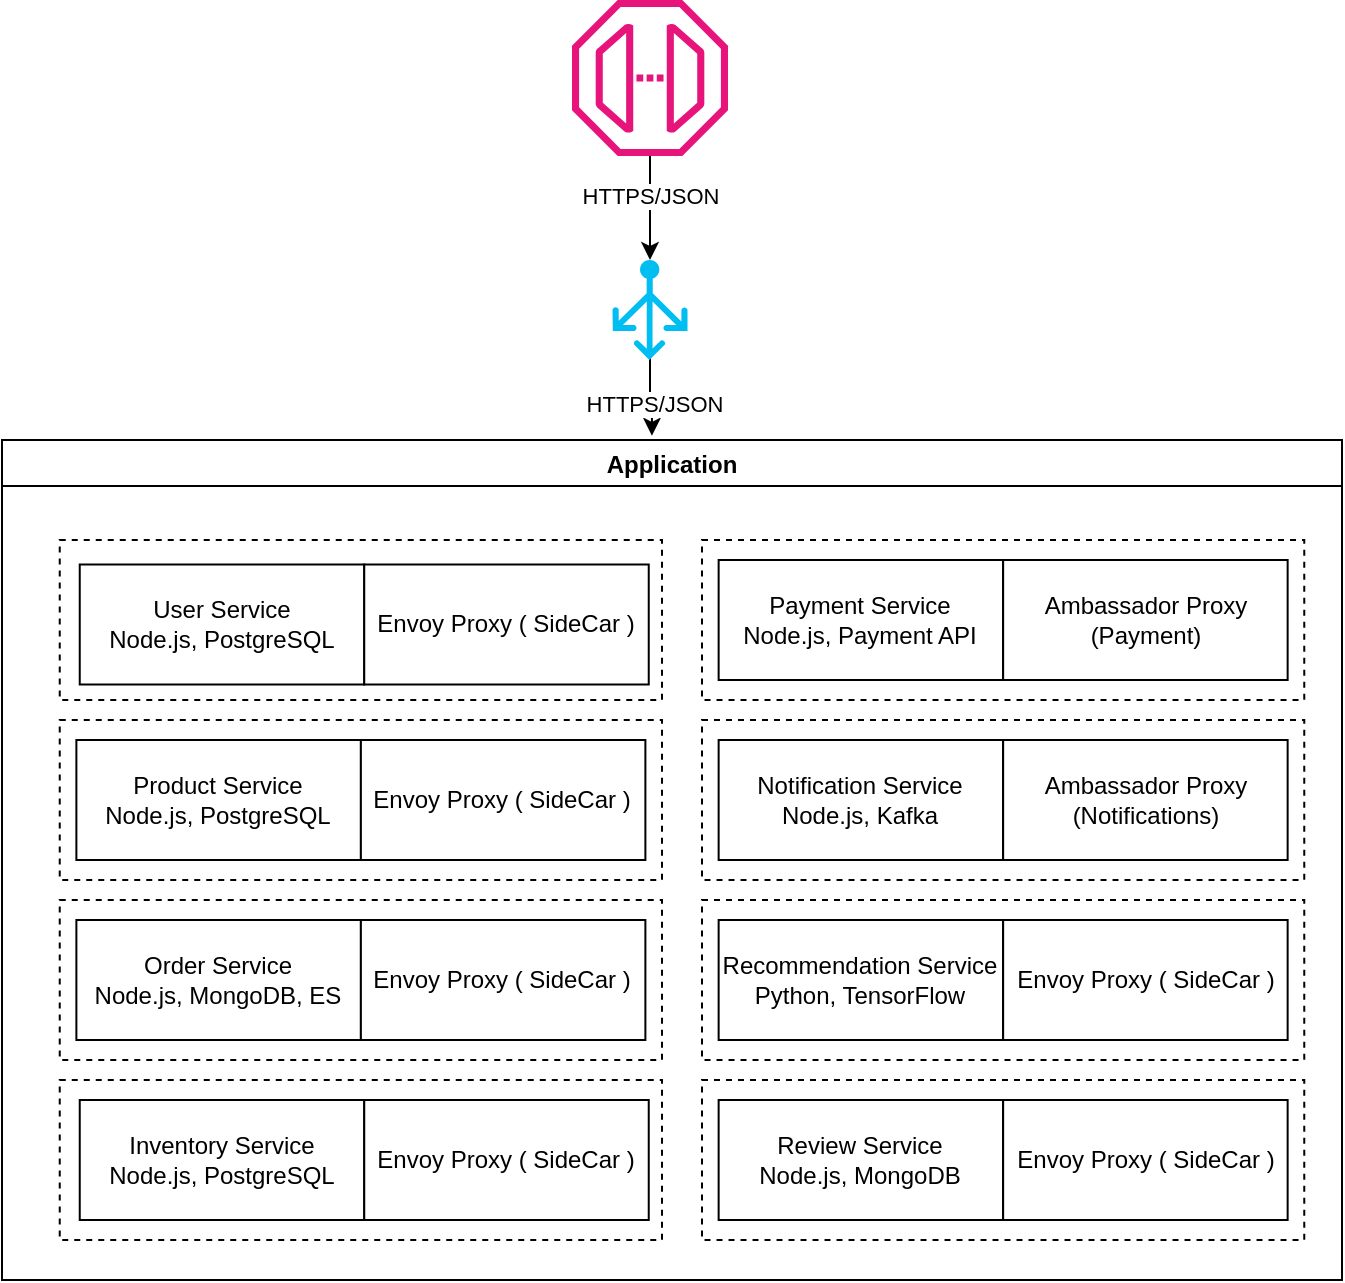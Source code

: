 <mxfile version="24.5.1" type="github">
  <diagram name="Page-1" id="xx8izs_Su21Y6AEkTrUi">
    <mxGraphModel dx="1380" dy="741" grid="1" gridSize="10" guides="1" tooltips="1" connect="1" arrows="1" fold="1" page="1" pageScale="1" pageWidth="827" pageHeight="1169" math="0" shadow="0">
      <root>
        <mxCell id="0" />
        <mxCell id="1" parent="0" />
        <mxCell id="2B0lfYPZLkByUdDWmVQW-3" value="" style="edgeStyle=orthogonalEdgeStyle;rounded=0;orthogonalLoop=1;jettySize=auto;html=1;entryX=0.5;entryY=0;entryDx=0;entryDy=0;entryPerimeter=0;" edge="1" parent="1" source="2B0lfYPZLkByUdDWmVQW-39" target="2B0lfYPZLkByUdDWmVQW-40">
          <mxGeometry relative="1" as="geometry">
            <mxPoint x="414.2" y="173" as="sourcePoint" />
            <mxPoint x="414.1" y="240" as="targetPoint" />
          </mxGeometry>
        </mxCell>
        <mxCell id="2B0lfYPZLkByUdDWmVQW-4" value="HTTPS/JSON" style="edgeLabel;html=1;align=center;verticalAlign=middle;resizable=0;points=[];" vertex="1" connectable="0" parent="2B0lfYPZLkByUdDWmVQW-3">
          <mxGeometry x="0.015" y="-4" relative="1" as="geometry">
            <mxPoint x="4" y="-7" as="offset" />
          </mxGeometry>
        </mxCell>
        <mxCell id="2B0lfYPZLkByUdDWmVQW-6" value="" style="edgeStyle=orthogonalEdgeStyle;rounded=0;orthogonalLoop=1;jettySize=auto;html=1;exitX=0.5;exitY=0.78;exitDx=0;exitDy=0;exitPerimeter=0;entryX=0.485;entryY=-0.005;entryDx=0;entryDy=0;entryPerimeter=0;" edge="1" parent="1" source="2B0lfYPZLkByUdDWmVQW-40" target="2B0lfYPZLkByUdDWmVQW-5">
          <mxGeometry relative="1" as="geometry">
            <mxPoint x="279.13" y="328.17" as="sourcePoint" />
            <mxPoint x="318.43" y="350" as="targetPoint" />
          </mxGeometry>
        </mxCell>
        <mxCell id="2B0lfYPZLkByUdDWmVQW-20" value="HTTPS/JSON" style="edgeLabel;html=1;align=center;verticalAlign=middle;resizable=0;points=[];" vertex="1" connectable="0" parent="2B0lfYPZLkByUdDWmVQW-6">
          <mxGeometry x="0.369" y="1" relative="1" as="geometry">
            <mxPoint as="offset" />
          </mxGeometry>
        </mxCell>
        <mxCell id="2B0lfYPZLkByUdDWmVQW-5" value="Application" style="swimlane;" vertex="1" parent="1">
          <mxGeometry x="90" y="350" width="670" height="420" as="geometry" />
        </mxCell>
        <mxCell id="2B0lfYPZLkByUdDWmVQW-55" value="" style="whiteSpace=wrap;html=1;dashed=1;" vertex="1" parent="2B0lfYPZLkByUdDWmVQW-5">
          <mxGeometry x="350" y="140" width="301.13" height="80" as="geometry" />
        </mxCell>
        <mxCell id="2B0lfYPZLkByUdDWmVQW-54" value="" style="whiteSpace=wrap;html=1;dashed=1;" vertex="1" parent="2B0lfYPZLkByUdDWmVQW-5">
          <mxGeometry x="350" y="50" width="301.13" height="80" as="geometry" />
        </mxCell>
        <mxCell id="2B0lfYPZLkByUdDWmVQW-53" value="" style="whiteSpace=wrap;html=1;dashed=1;" vertex="1" parent="2B0lfYPZLkByUdDWmVQW-5">
          <mxGeometry x="28.87" y="320" width="301.13" height="80" as="geometry" />
        </mxCell>
        <mxCell id="2B0lfYPZLkByUdDWmVQW-52" value="" style="whiteSpace=wrap;html=1;dashed=1;" vertex="1" parent="2B0lfYPZLkByUdDWmVQW-5">
          <mxGeometry x="28.87" y="230" width="301.13" height="80" as="geometry" />
        </mxCell>
        <mxCell id="2B0lfYPZLkByUdDWmVQW-51" value="" style="whiteSpace=wrap;html=1;dashed=1;" vertex="1" parent="2B0lfYPZLkByUdDWmVQW-5">
          <mxGeometry x="28.87" y="140" width="301.13" height="80" as="geometry" />
        </mxCell>
        <mxCell id="2B0lfYPZLkByUdDWmVQW-50" value="" style="whiteSpace=wrap;html=1;dashed=1;" vertex="1" parent="2B0lfYPZLkByUdDWmVQW-5">
          <mxGeometry x="28.87" y="50" width="301.13" height="80" as="geometry" />
        </mxCell>
        <mxCell id="2B0lfYPZLkByUdDWmVQW-8" value="User Service&lt;div&gt;Node.js, PostgreSQL&lt;/div&gt;" style="whiteSpace=wrap;html=1;" vertex="1" parent="2B0lfYPZLkByUdDWmVQW-5">
          <mxGeometry x="38.87" y="62.25" width="142.25" height="60" as="geometry" />
        </mxCell>
        <mxCell id="2B0lfYPZLkByUdDWmVQW-27" value="Payment Service&lt;div&gt;Node.js, Payment API&lt;/div&gt;" style="whiteSpace=wrap;html=1;" vertex="1" parent="2B0lfYPZLkByUdDWmVQW-5">
          <mxGeometry x="358.32" y="60" width="142.25" height="60" as="geometry" />
        </mxCell>
        <mxCell id="2B0lfYPZLkByUdDWmVQW-35" value="Notification Service&lt;div&gt;Node.js, Kafka&lt;/div&gt;" style="whiteSpace=wrap;html=1;" vertex="1" parent="2B0lfYPZLkByUdDWmVQW-5">
          <mxGeometry x="358.32" y="150" width="142.25" height="60" as="geometry" />
        </mxCell>
        <mxCell id="2B0lfYPZLkByUdDWmVQW-11" value="Inventory Service&lt;div&gt;Node.js, PostgreSQL&lt;/div&gt;" style="whiteSpace=wrap;html=1;" vertex="1" parent="2B0lfYPZLkByUdDWmVQW-5">
          <mxGeometry x="38.87" y="330" width="142.25" height="60" as="geometry" />
        </mxCell>
        <mxCell id="2B0lfYPZLkByUdDWmVQW-10" value="Order Service&lt;div&gt;Node.js, MongoDB, ES&lt;/div&gt;" style="whiteSpace=wrap;html=1;" vertex="1" parent="2B0lfYPZLkByUdDWmVQW-5">
          <mxGeometry x="37.19" y="240" width="142.25" height="60" as="geometry" />
        </mxCell>
        <mxCell id="2B0lfYPZLkByUdDWmVQW-9" value="Product Service&lt;div&gt;Node.js, PostgreSQL&lt;/div&gt;" style="whiteSpace=wrap;html=1;" vertex="1" parent="2B0lfYPZLkByUdDWmVQW-5">
          <mxGeometry x="37.19" y="150" width="142.25" height="60" as="geometry" />
        </mxCell>
        <mxCell id="2B0lfYPZLkByUdDWmVQW-12" value="Envoy Proxy ( SideCar )" style="whiteSpace=wrap;html=1;" vertex="1" parent="2B0lfYPZLkByUdDWmVQW-5">
          <mxGeometry x="181.12" y="62.25" width="142.25" height="60" as="geometry" />
        </mxCell>
        <mxCell id="2B0lfYPZLkByUdDWmVQW-47" value="Envoy Proxy ( SideCar )" style="whiteSpace=wrap;html=1;" vertex="1" parent="2B0lfYPZLkByUdDWmVQW-5">
          <mxGeometry x="179.44" y="150" width="142.25" height="60" as="geometry" />
        </mxCell>
        <mxCell id="2B0lfYPZLkByUdDWmVQW-48" value="Envoy Proxy ( SideCar )" style="whiteSpace=wrap;html=1;" vertex="1" parent="2B0lfYPZLkByUdDWmVQW-5">
          <mxGeometry x="179.44" y="240" width="142.25" height="60" as="geometry" />
        </mxCell>
        <mxCell id="2B0lfYPZLkByUdDWmVQW-49" value="Envoy Proxy ( SideCar )" style="whiteSpace=wrap;html=1;" vertex="1" parent="2B0lfYPZLkByUdDWmVQW-5">
          <mxGeometry x="181.12" y="330" width="142.25" height="60" as="geometry" />
        </mxCell>
        <mxCell id="2B0lfYPZLkByUdDWmVQW-32" value="Ambassador Proxy (Payment)" style="whiteSpace=wrap;html=1;" vertex="1" parent="2B0lfYPZLkByUdDWmVQW-5">
          <mxGeometry x="500.57" y="60" width="142.25" height="60" as="geometry" />
        </mxCell>
        <mxCell id="2B0lfYPZLkByUdDWmVQW-37" value="Ambassador Proxy (Notifications)" style="whiteSpace=wrap;html=1;" vertex="1" parent="2B0lfYPZLkByUdDWmVQW-5">
          <mxGeometry x="500.57" y="150" width="142.25" height="60" as="geometry" />
        </mxCell>
        <mxCell id="2B0lfYPZLkByUdDWmVQW-56" value="" style="whiteSpace=wrap;html=1;dashed=1;" vertex="1" parent="2B0lfYPZLkByUdDWmVQW-5">
          <mxGeometry x="350" y="320" width="301.13" height="80" as="geometry" />
        </mxCell>
        <mxCell id="2B0lfYPZLkByUdDWmVQW-57" value="" style="whiteSpace=wrap;html=1;dashed=1;" vertex="1" parent="2B0lfYPZLkByUdDWmVQW-5">
          <mxGeometry x="350" y="230" width="301.13" height="80" as="geometry" />
        </mxCell>
        <mxCell id="2B0lfYPZLkByUdDWmVQW-58" value="Recommendation Service&lt;div&gt;Python, TensorFlow&lt;/div&gt;" style="whiteSpace=wrap;html=1;" vertex="1" parent="2B0lfYPZLkByUdDWmVQW-5">
          <mxGeometry x="358.32" y="240" width="142.25" height="60" as="geometry" />
        </mxCell>
        <mxCell id="2B0lfYPZLkByUdDWmVQW-59" value="Review Service&lt;div&gt;Node.js, MongoDB&lt;/div&gt;" style="whiteSpace=wrap;html=1;" vertex="1" parent="2B0lfYPZLkByUdDWmVQW-5">
          <mxGeometry x="358.32" y="330" width="142.25" height="60" as="geometry" />
        </mxCell>
        <mxCell id="2B0lfYPZLkByUdDWmVQW-60" value="Envoy Proxy ( SideCar )" style="whiteSpace=wrap;html=1;" vertex="1" parent="2B0lfYPZLkByUdDWmVQW-5">
          <mxGeometry x="500.57" y="240" width="142.25" height="60" as="geometry" />
        </mxCell>
        <mxCell id="2B0lfYPZLkByUdDWmVQW-61" value="Envoy Proxy ( SideCar )" style="whiteSpace=wrap;html=1;" vertex="1" parent="2B0lfYPZLkByUdDWmVQW-5">
          <mxGeometry x="500.57" y="330" width="142.25" height="60" as="geometry" />
        </mxCell>
        <mxCell id="2B0lfYPZLkByUdDWmVQW-39" value="" style="sketch=0;outlineConnect=0;fontColor=#232F3E;gradientColor=none;fillColor=#E7157B;strokeColor=none;dashed=0;verticalLabelPosition=bottom;verticalAlign=top;align=center;html=1;fontSize=12;fontStyle=0;aspect=fixed;pointerEvents=1;shape=mxgraph.aws4.endpoint;" vertex="1" parent="1">
          <mxGeometry x="375" y="130" width="78" height="78" as="geometry" />
        </mxCell>
        <mxCell id="2B0lfYPZLkByUdDWmVQW-40" value="" style="verticalLabelPosition=bottom;html=1;verticalAlign=top;align=center;strokeColor=none;fillColor=#00BEF2;shape=mxgraph.azure.load_balancer_generic;pointerEvents=1;" vertex="1" parent="1">
          <mxGeometry x="395.25" y="260" width="37.5" height="50" as="geometry" />
        </mxCell>
      </root>
    </mxGraphModel>
  </diagram>
</mxfile>
